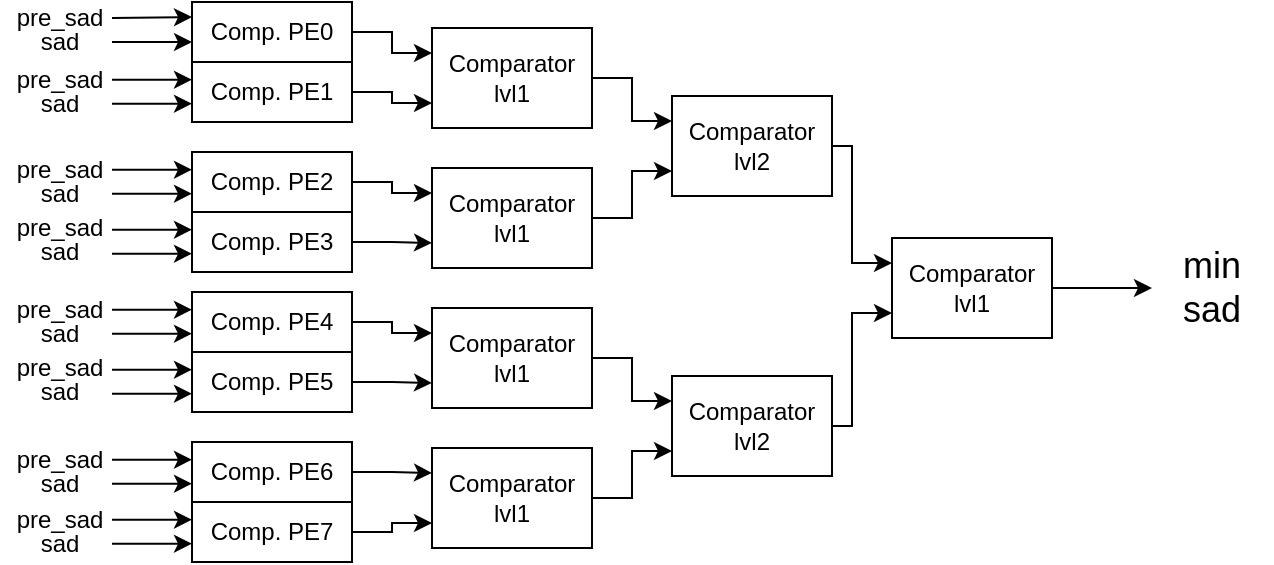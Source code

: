 <mxfile version="26.2.14">
  <diagram name="Page-1" id="QvqRgHMjgAeJgdzM8PWr">
    <mxGraphModel dx="1148" dy="519" grid="1" gridSize="10" guides="1" tooltips="1" connect="1" arrows="1" fold="1" page="1" pageScale="1" pageWidth="850" pageHeight="1100" math="0" shadow="0">
      <root>
        <mxCell id="0" />
        <mxCell id="1" parent="0" />
        <mxCell id="BsqLiGkud_p7bw2zS82Q-10" style="edgeStyle=orthogonalEdgeStyle;rounded=0;orthogonalLoop=1;jettySize=auto;html=1;entryX=0;entryY=0.25;entryDx=0;entryDy=0;" edge="1" parent="1" source="BsqLiGkud_p7bw2zS82Q-1" target="BsqLiGkud_p7bw2zS82Q-5">
          <mxGeometry relative="1" as="geometry" />
        </mxCell>
        <mxCell id="BsqLiGkud_p7bw2zS82Q-1" value="Comparator&lt;div&gt;lvl1&lt;/div&gt;" style="rounded=0;whiteSpace=wrap;html=1;" vertex="1" parent="1">
          <mxGeometry x="220" y="103" width="80" height="50" as="geometry" />
        </mxCell>
        <mxCell id="BsqLiGkud_p7bw2zS82Q-11" style="edgeStyle=orthogonalEdgeStyle;rounded=0;orthogonalLoop=1;jettySize=auto;html=1;entryX=0;entryY=0.75;entryDx=0;entryDy=0;" edge="1" parent="1" source="BsqLiGkud_p7bw2zS82Q-2" target="BsqLiGkud_p7bw2zS82Q-5">
          <mxGeometry relative="1" as="geometry" />
        </mxCell>
        <mxCell id="BsqLiGkud_p7bw2zS82Q-2" value="Comparator&lt;div&gt;lvl1&lt;/div&gt;" style="rounded=0;whiteSpace=wrap;html=1;" vertex="1" parent="1">
          <mxGeometry x="220" y="173" width="80" height="50" as="geometry" />
        </mxCell>
        <mxCell id="BsqLiGkud_p7bw2zS82Q-12" style="edgeStyle=orthogonalEdgeStyle;rounded=0;orthogonalLoop=1;jettySize=auto;html=1;entryX=0;entryY=0.25;entryDx=0;entryDy=0;" edge="1" parent="1" source="BsqLiGkud_p7bw2zS82Q-3" target="BsqLiGkud_p7bw2zS82Q-6">
          <mxGeometry relative="1" as="geometry" />
        </mxCell>
        <mxCell id="BsqLiGkud_p7bw2zS82Q-3" value="Comparator&lt;div&gt;lvl1&lt;/div&gt;" style="rounded=0;whiteSpace=wrap;html=1;" vertex="1" parent="1">
          <mxGeometry x="220" y="243" width="80" height="50" as="geometry" />
        </mxCell>
        <mxCell id="BsqLiGkud_p7bw2zS82Q-13" style="edgeStyle=orthogonalEdgeStyle;rounded=0;orthogonalLoop=1;jettySize=auto;html=1;entryX=0;entryY=0.75;entryDx=0;entryDy=0;" edge="1" parent="1" source="BsqLiGkud_p7bw2zS82Q-4" target="BsqLiGkud_p7bw2zS82Q-6">
          <mxGeometry relative="1" as="geometry" />
        </mxCell>
        <mxCell id="BsqLiGkud_p7bw2zS82Q-4" value="Comparator&lt;div&gt;lvl1&lt;/div&gt;" style="rounded=0;whiteSpace=wrap;html=1;" vertex="1" parent="1">
          <mxGeometry x="220" y="313" width="80" height="50" as="geometry" />
        </mxCell>
        <mxCell id="BsqLiGkud_p7bw2zS82Q-8" style="edgeStyle=orthogonalEdgeStyle;rounded=0;orthogonalLoop=1;jettySize=auto;html=1;entryX=0;entryY=0.25;entryDx=0;entryDy=0;" edge="1" parent="1" source="BsqLiGkud_p7bw2zS82Q-5" target="BsqLiGkud_p7bw2zS82Q-7">
          <mxGeometry relative="1" as="geometry">
            <Array as="points">
              <mxPoint x="430" y="162" />
              <mxPoint x="430" y="221" />
            </Array>
          </mxGeometry>
        </mxCell>
        <mxCell id="BsqLiGkud_p7bw2zS82Q-5" value="Comparator&lt;div&gt;lvl2&lt;/div&gt;" style="rounded=0;whiteSpace=wrap;html=1;" vertex="1" parent="1">
          <mxGeometry x="340" y="137" width="80" height="50" as="geometry" />
        </mxCell>
        <mxCell id="BsqLiGkud_p7bw2zS82Q-9" style="edgeStyle=orthogonalEdgeStyle;rounded=0;orthogonalLoop=1;jettySize=auto;html=1;entryX=0;entryY=0.75;entryDx=0;entryDy=0;" edge="1" parent="1" source="BsqLiGkud_p7bw2zS82Q-6" target="BsqLiGkud_p7bw2zS82Q-7">
          <mxGeometry relative="1" as="geometry">
            <Array as="points">
              <mxPoint x="430" y="302" />
              <mxPoint x="430" y="246" />
            </Array>
          </mxGeometry>
        </mxCell>
        <mxCell id="BsqLiGkud_p7bw2zS82Q-6" value="Comparator&lt;div&gt;lvl2&lt;/div&gt;" style="rounded=0;whiteSpace=wrap;html=1;" vertex="1" parent="1">
          <mxGeometry x="340" y="277" width="80" height="50" as="geometry" />
        </mxCell>
        <mxCell id="BsqLiGkud_p7bw2zS82Q-14" style="edgeStyle=orthogonalEdgeStyle;rounded=0;orthogonalLoop=1;jettySize=auto;html=1;" edge="1" parent="1" source="BsqLiGkud_p7bw2zS82Q-7">
          <mxGeometry relative="1" as="geometry">
            <mxPoint x="580" y="233" as="targetPoint" />
          </mxGeometry>
        </mxCell>
        <mxCell id="BsqLiGkud_p7bw2zS82Q-7" value="Comparator&lt;div&gt;lvl1&lt;/div&gt;" style="rounded=0;whiteSpace=wrap;html=1;" vertex="1" parent="1">
          <mxGeometry x="450" y="208" width="80" height="50" as="geometry" />
        </mxCell>
        <mxCell id="BsqLiGkud_p7bw2zS82Q-16" value="&lt;font style=&quot;font-size: 18px;&quot;&gt;min sad&lt;/font&gt;" style="text;html=1;align=center;verticalAlign=middle;whiteSpace=wrap;rounded=0;" vertex="1" parent="1">
          <mxGeometry x="580" y="218" width="60" height="30" as="geometry" />
        </mxCell>
        <mxCell id="BsqLiGkud_p7bw2zS82Q-40" style="edgeStyle=orthogonalEdgeStyle;rounded=0;orthogonalLoop=1;jettySize=auto;html=1;entryX=0;entryY=0.25;entryDx=0;entryDy=0;" edge="1" parent="1" source="BsqLiGkud_p7bw2zS82Q-27" target="BsqLiGkud_p7bw2zS82Q-1">
          <mxGeometry relative="1" as="geometry" />
        </mxCell>
        <mxCell id="BsqLiGkud_p7bw2zS82Q-27" value="Comp. PE0" style="rounded=0;whiteSpace=wrap;html=1;" vertex="1" parent="1">
          <mxGeometry x="100" y="90" width="80" height="30" as="geometry" />
        </mxCell>
        <mxCell id="BsqLiGkud_p7bw2zS82Q-42" style="edgeStyle=orthogonalEdgeStyle;rounded=0;orthogonalLoop=1;jettySize=auto;html=1;entryX=0;entryY=0.75;entryDx=0;entryDy=0;" edge="1" parent="1" source="BsqLiGkud_p7bw2zS82Q-28" target="BsqLiGkud_p7bw2zS82Q-1">
          <mxGeometry relative="1" as="geometry" />
        </mxCell>
        <mxCell id="BsqLiGkud_p7bw2zS82Q-28" value="Comp. PE1" style="rounded=0;whiteSpace=wrap;html=1;" vertex="1" parent="1">
          <mxGeometry x="100" y="120" width="80" height="30" as="geometry" />
        </mxCell>
        <mxCell id="BsqLiGkud_p7bw2zS82Q-43" style="edgeStyle=orthogonalEdgeStyle;rounded=0;orthogonalLoop=1;jettySize=auto;html=1;entryX=0;entryY=0.25;entryDx=0;entryDy=0;" edge="1" parent="1" source="BsqLiGkud_p7bw2zS82Q-29" target="BsqLiGkud_p7bw2zS82Q-2">
          <mxGeometry relative="1" as="geometry" />
        </mxCell>
        <mxCell id="BsqLiGkud_p7bw2zS82Q-29" value="Comp. PE2" style="rounded=0;whiteSpace=wrap;html=1;" vertex="1" parent="1">
          <mxGeometry x="100" y="165" width="80" height="30" as="geometry" />
        </mxCell>
        <mxCell id="BsqLiGkud_p7bw2zS82Q-44" style="edgeStyle=orthogonalEdgeStyle;rounded=0;orthogonalLoop=1;jettySize=auto;html=1;entryX=0;entryY=0.75;entryDx=0;entryDy=0;" edge="1" parent="1" source="BsqLiGkud_p7bw2zS82Q-30" target="BsqLiGkud_p7bw2zS82Q-2">
          <mxGeometry relative="1" as="geometry" />
        </mxCell>
        <mxCell id="BsqLiGkud_p7bw2zS82Q-30" value="Comp. PE3" style="rounded=0;whiteSpace=wrap;html=1;" vertex="1" parent="1">
          <mxGeometry x="100" y="195" width="80" height="30" as="geometry" />
        </mxCell>
        <mxCell id="BsqLiGkud_p7bw2zS82Q-45" style="edgeStyle=orthogonalEdgeStyle;rounded=0;orthogonalLoop=1;jettySize=auto;html=1;entryX=0;entryY=0.25;entryDx=0;entryDy=0;" edge="1" parent="1" source="BsqLiGkud_p7bw2zS82Q-35" target="BsqLiGkud_p7bw2zS82Q-3">
          <mxGeometry relative="1" as="geometry" />
        </mxCell>
        <mxCell id="BsqLiGkud_p7bw2zS82Q-35" value="Comp. PE4" style="rounded=0;whiteSpace=wrap;html=1;" vertex="1" parent="1">
          <mxGeometry x="100" y="235" width="80" height="30" as="geometry" />
        </mxCell>
        <mxCell id="BsqLiGkud_p7bw2zS82Q-46" style="edgeStyle=orthogonalEdgeStyle;rounded=0;orthogonalLoop=1;jettySize=auto;html=1;entryX=0;entryY=0.75;entryDx=0;entryDy=0;" edge="1" parent="1" source="BsqLiGkud_p7bw2zS82Q-36" target="BsqLiGkud_p7bw2zS82Q-3">
          <mxGeometry relative="1" as="geometry" />
        </mxCell>
        <mxCell id="BsqLiGkud_p7bw2zS82Q-36" value="Comp. PE5" style="rounded=0;whiteSpace=wrap;html=1;" vertex="1" parent="1">
          <mxGeometry x="100" y="265" width="80" height="30" as="geometry" />
        </mxCell>
        <mxCell id="BsqLiGkud_p7bw2zS82Q-49" style="edgeStyle=orthogonalEdgeStyle;rounded=0;orthogonalLoop=1;jettySize=auto;html=1;entryX=0;entryY=0.25;entryDx=0;entryDy=0;" edge="1" parent="1" source="BsqLiGkud_p7bw2zS82Q-37" target="BsqLiGkud_p7bw2zS82Q-4">
          <mxGeometry relative="1" as="geometry" />
        </mxCell>
        <mxCell id="BsqLiGkud_p7bw2zS82Q-37" value="Comp. PE6" style="rounded=0;whiteSpace=wrap;html=1;" vertex="1" parent="1">
          <mxGeometry x="100" y="310" width="80" height="30" as="geometry" />
        </mxCell>
        <mxCell id="BsqLiGkud_p7bw2zS82Q-48" style="edgeStyle=orthogonalEdgeStyle;rounded=0;orthogonalLoop=1;jettySize=auto;html=1;entryX=0;entryY=0.75;entryDx=0;entryDy=0;" edge="1" parent="1" source="BsqLiGkud_p7bw2zS82Q-38" target="BsqLiGkud_p7bw2zS82Q-4">
          <mxGeometry relative="1" as="geometry" />
        </mxCell>
        <mxCell id="BsqLiGkud_p7bw2zS82Q-38" value="Comp. PE7" style="rounded=0;whiteSpace=wrap;html=1;" vertex="1" parent="1">
          <mxGeometry x="100" y="340" width="80" height="30" as="geometry" />
        </mxCell>
        <mxCell id="BsqLiGkud_p7bw2zS82Q-51" value="" style="endArrow=classic;html=1;rounded=0;entryX=0;entryY=0.25;entryDx=0;entryDy=0;" edge="1" parent="1" target="BsqLiGkud_p7bw2zS82Q-27">
          <mxGeometry width="50" height="50" relative="1" as="geometry">
            <mxPoint x="60" y="98" as="sourcePoint" />
            <mxPoint x="70" y="100" as="targetPoint" />
          </mxGeometry>
        </mxCell>
        <mxCell id="BsqLiGkud_p7bw2zS82Q-52" value="" style="endArrow=classic;html=1;rounded=0;entryX=0;entryY=0.25;entryDx=0;entryDy=0;" edge="1" parent="1">
          <mxGeometry width="50" height="50" relative="1" as="geometry">
            <mxPoint x="60" y="110" as="sourcePoint" />
            <mxPoint x="100" y="110" as="targetPoint" />
          </mxGeometry>
        </mxCell>
        <mxCell id="BsqLiGkud_p7bw2zS82Q-53" value="" style="endArrow=classic;html=1;rounded=0;entryX=0;entryY=0.25;entryDx=0;entryDy=0;" edge="1" parent="1">
          <mxGeometry width="50" height="50" relative="1" as="geometry">
            <mxPoint x="60" y="128.86" as="sourcePoint" />
            <mxPoint x="100" y="128.86" as="targetPoint" />
          </mxGeometry>
        </mxCell>
        <mxCell id="BsqLiGkud_p7bw2zS82Q-54" value="" style="endArrow=classic;html=1;rounded=0;entryX=0;entryY=0.25;entryDx=0;entryDy=0;" edge="1" parent="1">
          <mxGeometry width="50" height="50" relative="1" as="geometry">
            <mxPoint x="60" y="140.86" as="sourcePoint" />
            <mxPoint x="100" y="140.86" as="targetPoint" />
          </mxGeometry>
        </mxCell>
        <mxCell id="BsqLiGkud_p7bw2zS82Q-55" value="" style="endArrow=classic;html=1;rounded=0;entryX=0;entryY=0.25;entryDx=0;entryDy=0;" edge="1" parent="1">
          <mxGeometry width="50" height="50" relative="1" as="geometry">
            <mxPoint x="60" y="173.86" as="sourcePoint" />
            <mxPoint x="100" y="173.86" as="targetPoint" />
          </mxGeometry>
        </mxCell>
        <mxCell id="BsqLiGkud_p7bw2zS82Q-56" value="" style="endArrow=classic;html=1;rounded=0;entryX=0;entryY=0.25;entryDx=0;entryDy=0;" edge="1" parent="1">
          <mxGeometry width="50" height="50" relative="1" as="geometry">
            <mxPoint x="60" y="185.86" as="sourcePoint" />
            <mxPoint x="100" y="185.86" as="targetPoint" />
          </mxGeometry>
        </mxCell>
        <mxCell id="BsqLiGkud_p7bw2zS82Q-57" value="" style="endArrow=classic;html=1;rounded=0;entryX=0;entryY=0.25;entryDx=0;entryDy=0;" edge="1" parent="1">
          <mxGeometry width="50" height="50" relative="1" as="geometry">
            <mxPoint x="60" y="203.86" as="sourcePoint" />
            <mxPoint x="100" y="203.86" as="targetPoint" />
          </mxGeometry>
        </mxCell>
        <mxCell id="BsqLiGkud_p7bw2zS82Q-58" value="" style="endArrow=classic;html=1;rounded=0;entryX=0;entryY=0.25;entryDx=0;entryDy=0;" edge="1" parent="1">
          <mxGeometry width="50" height="50" relative="1" as="geometry">
            <mxPoint x="60" y="215.86" as="sourcePoint" />
            <mxPoint x="100" y="215.86" as="targetPoint" />
          </mxGeometry>
        </mxCell>
        <mxCell id="BsqLiGkud_p7bw2zS82Q-59" value="" style="endArrow=classic;html=1;rounded=0;entryX=0;entryY=0.25;entryDx=0;entryDy=0;" edge="1" parent="1">
          <mxGeometry width="50" height="50" relative="1" as="geometry">
            <mxPoint x="60" y="243.86" as="sourcePoint" />
            <mxPoint x="100" y="243.86" as="targetPoint" />
          </mxGeometry>
        </mxCell>
        <mxCell id="BsqLiGkud_p7bw2zS82Q-60" value="" style="endArrow=classic;html=1;rounded=0;entryX=0;entryY=0.25;entryDx=0;entryDy=0;" edge="1" parent="1">
          <mxGeometry width="50" height="50" relative="1" as="geometry">
            <mxPoint x="60" y="255.86" as="sourcePoint" />
            <mxPoint x="100" y="255.86" as="targetPoint" />
          </mxGeometry>
        </mxCell>
        <mxCell id="BsqLiGkud_p7bw2zS82Q-61" value="" style="endArrow=classic;html=1;rounded=0;entryX=0;entryY=0.25;entryDx=0;entryDy=0;" edge="1" parent="1">
          <mxGeometry width="50" height="50" relative="1" as="geometry">
            <mxPoint x="60" y="273.86" as="sourcePoint" />
            <mxPoint x="100" y="273.86" as="targetPoint" />
          </mxGeometry>
        </mxCell>
        <mxCell id="BsqLiGkud_p7bw2zS82Q-62" value="" style="endArrow=classic;html=1;rounded=0;entryX=0;entryY=0.25;entryDx=0;entryDy=0;" edge="1" parent="1">
          <mxGeometry width="50" height="50" relative="1" as="geometry">
            <mxPoint x="60" y="285.86" as="sourcePoint" />
            <mxPoint x="100" y="285.86" as="targetPoint" />
          </mxGeometry>
        </mxCell>
        <mxCell id="BsqLiGkud_p7bw2zS82Q-63" value="" style="endArrow=classic;html=1;rounded=0;entryX=0;entryY=0.25;entryDx=0;entryDy=0;" edge="1" parent="1">
          <mxGeometry width="50" height="50" relative="1" as="geometry">
            <mxPoint x="60" y="318.86" as="sourcePoint" />
            <mxPoint x="100" y="318.86" as="targetPoint" />
          </mxGeometry>
        </mxCell>
        <mxCell id="BsqLiGkud_p7bw2zS82Q-64" value="" style="endArrow=classic;html=1;rounded=0;entryX=0;entryY=0.25;entryDx=0;entryDy=0;" edge="1" parent="1">
          <mxGeometry width="50" height="50" relative="1" as="geometry">
            <mxPoint x="60" y="330.86" as="sourcePoint" />
            <mxPoint x="100" y="330.86" as="targetPoint" />
          </mxGeometry>
        </mxCell>
        <mxCell id="BsqLiGkud_p7bw2zS82Q-65" value="" style="endArrow=classic;html=1;rounded=0;entryX=0;entryY=0.25;entryDx=0;entryDy=0;" edge="1" parent="1">
          <mxGeometry width="50" height="50" relative="1" as="geometry">
            <mxPoint x="60" y="348.86" as="sourcePoint" />
            <mxPoint x="100" y="348.86" as="targetPoint" />
          </mxGeometry>
        </mxCell>
        <mxCell id="BsqLiGkud_p7bw2zS82Q-66" value="" style="endArrow=classic;html=1;rounded=0;entryX=0;entryY=0.25;entryDx=0;entryDy=0;" edge="1" parent="1">
          <mxGeometry width="50" height="50" relative="1" as="geometry">
            <mxPoint x="60" y="360.86" as="sourcePoint" />
            <mxPoint x="100" y="360.86" as="targetPoint" />
          </mxGeometry>
        </mxCell>
        <mxCell id="BsqLiGkud_p7bw2zS82Q-67" value="pre_sad" style="text;html=1;align=center;verticalAlign=middle;whiteSpace=wrap;rounded=0;" vertex="1" parent="1">
          <mxGeometry x="4" y="93" width="60" height="10" as="geometry" />
        </mxCell>
        <mxCell id="BsqLiGkud_p7bw2zS82Q-68" value="sad" style="text;html=1;align=center;verticalAlign=middle;whiteSpace=wrap;rounded=0;" vertex="1" parent="1">
          <mxGeometry x="4" y="105" width="60" height="10" as="geometry" />
        </mxCell>
        <mxCell id="BsqLiGkud_p7bw2zS82Q-69" value="pre_sad" style="text;html=1;align=center;verticalAlign=middle;whiteSpace=wrap;rounded=0;" vertex="1" parent="1">
          <mxGeometry x="4" y="124" width="60" height="10" as="geometry" />
        </mxCell>
        <mxCell id="BsqLiGkud_p7bw2zS82Q-70" value="sad" style="text;html=1;align=center;verticalAlign=middle;whiteSpace=wrap;rounded=0;" vertex="1" parent="1">
          <mxGeometry x="4" y="136" width="60" height="10" as="geometry" />
        </mxCell>
        <mxCell id="BsqLiGkud_p7bw2zS82Q-71" value="pre_sad" style="text;html=1;align=center;verticalAlign=middle;whiteSpace=wrap;rounded=0;" vertex="1" parent="1">
          <mxGeometry x="4" y="169" width="60" height="10" as="geometry" />
        </mxCell>
        <mxCell id="BsqLiGkud_p7bw2zS82Q-72" value="sad" style="text;html=1;align=center;verticalAlign=middle;whiteSpace=wrap;rounded=0;" vertex="1" parent="1">
          <mxGeometry x="4" y="181" width="60" height="10" as="geometry" />
        </mxCell>
        <mxCell id="BsqLiGkud_p7bw2zS82Q-73" value="pre_sad" style="text;html=1;align=center;verticalAlign=middle;whiteSpace=wrap;rounded=0;" vertex="1" parent="1">
          <mxGeometry x="4" y="198" width="60" height="10" as="geometry" />
        </mxCell>
        <mxCell id="BsqLiGkud_p7bw2zS82Q-74" value="sad" style="text;html=1;align=center;verticalAlign=middle;whiteSpace=wrap;rounded=0;" vertex="1" parent="1">
          <mxGeometry x="4" y="210" width="60" height="10" as="geometry" />
        </mxCell>
        <mxCell id="BsqLiGkud_p7bw2zS82Q-75" value="pre_sad" style="text;html=1;align=center;verticalAlign=middle;whiteSpace=wrap;rounded=0;" vertex="1" parent="1">
          <mxGeometry x="4" y="239" width="60" height="10" as="geometry" />
        </mxCell>
        <mxCell id="BsqLiGkud_p7bw2zS82Q-76" value="sad" style="text;html=1;align=center;verticalAlign=middle;whiteSpace=wrap;rounded=0;" vertex="1" parent="1">
          <mxGeometry x="4" y="251" width="60" height="10" as="geometry" />
        </mxCell>
        <mxCell id="BsqLiGkud_p7bw2zS82Q-77" value="pre_sad" style="text;html=1;align=center;verticalAlign=middle;whiteSpace=wrap;rounded=0;" vertex="1" parent="1">
          <mxGeometry x="4" y="268" width="60" height="10" as="geometry" />
        </mxCell>
        <mxCell id="BsqLiGkud_p7bw2zS82Q-78" value="sad" style="text;html=1;align=center;verticalAlign=middle;whiteSpace=wrap;rounded=0;" vertex="1" parent="1">
          <mxGeometry x="4" y="280" width="60" height="10" as="geometry" />
        </mxCell>
        <mxCell id="BsqLiGkud_p7bw2zS82Q-79" value="pre_sad" style="text;html=1;align=center;verticalAlign=middle;whiteSpace=wrap;rounded=0;" vertex="1" parent="1">
          <mxGeometry x="4" y="314" width="60" height="10" as="geometry" />
        </mxCell>
        <mxCell id="BsqLiGkud_p7bw2zS82Q-80" value="sad" style="text;html=1;align=center;verticalAlign=middle;whiteSpace=wrap;rounded=0;" vertex="1" parent="1">
          <mxGeometry x="4" y="326" width="60" height="10" as="geometry" />
        </mxCell>
        <mxCell id="BsqLiGkud_p7bw2zS82Q-81" value="pre_sad" style="text;html=1;align=center;verticalAlign=middle;whiteSpace=wrap;rounded=0;" vertex="1" parent="1">
          <mxGeometry x="4" y="344" width="60" height="10" as="geometry" />
        </mxCell>
        <mxCell id="BsqLiGkud_p7bw2zS82Q-82" value="sad" style="text;html=1;align=center;verticalAlign=middle;whiteSpace=wrap;rounded=0;" vertex="1" parent="1">
          <mxGeometry x="4" y="356" width="60" height="10" as="geometry" />
        </mxCell>
      </root>
    </mxGraphModel>
  </diagram>
</mxfile>
